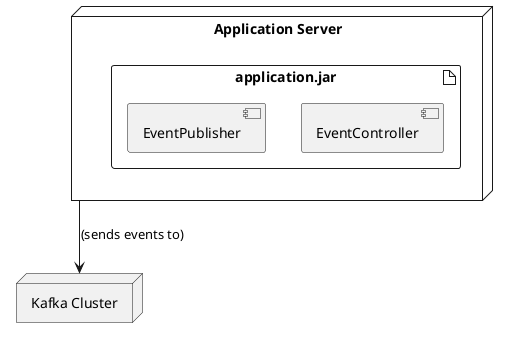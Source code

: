 @startuml
node "Application Server" {
  artifact "application.jar" {
    component EventController
    component EventPublisher
  }
}

node "Kafka Cluster" {
  ' Could represent brokers, topics, etc.
  ' For simplicity, just a node.
}

"Application Server" --> "Kafka Cluster" : (sends events to)
@enduml
